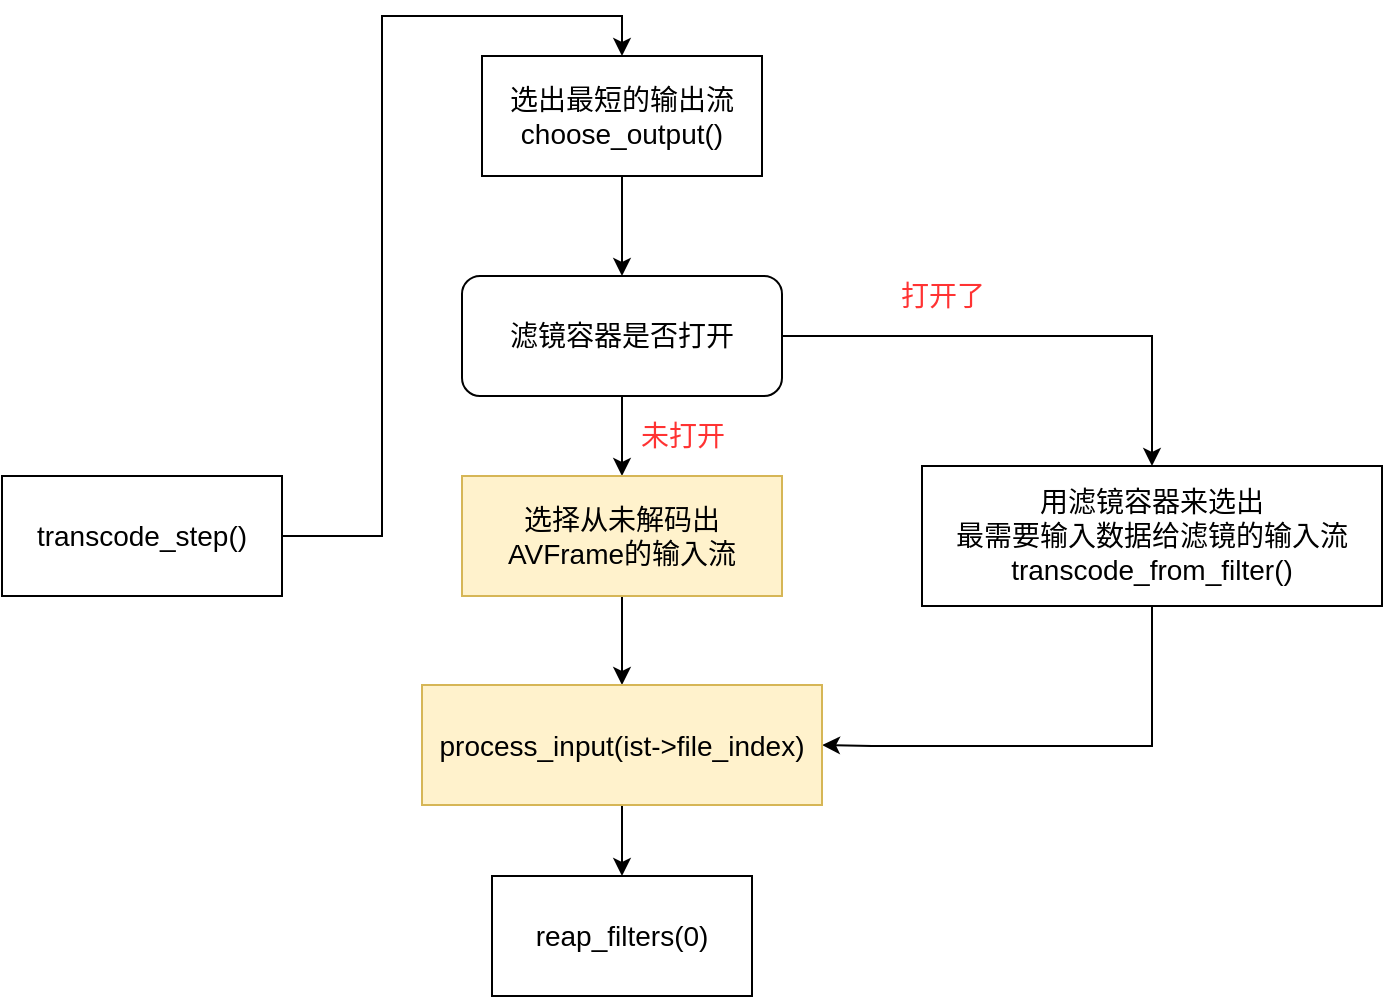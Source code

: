 <mxfile version="20.2.3" type="device"><diagram id="CCSkUD4YMc4SreTmyc2y" name="第 1 页"><mxGraphModel dx="1892" dy="865" grid="1" gridSize="10" guides="1" tooltips="1" connect="1" arrows="1" fold="1" page="1" pageScale="1" pageWidth="827" pageHeight="1169" math="0" shadow="0"><root><mxCell id="0"/><mxCell id="1" parent="0"/><mxCell id="9CPmcbk_uuYgWEEiaXfa-8" style="edgeStyle=orthogonalEdgeStyle;rounded=0;orthogonalLoop=1;jettySize=auto;html=1;entryX=0.5;entryY=0;entryDx=0;entryDy=0;fontSize=14;" parent="1" source="D8f3OEhFVSInSRfgoBKe-20" target="9CPmcbk_uuYgWEEiaXfa-1" edge="1"><mxGeometry relative="1" as="geometry"/></mxCell><mxCell id="D8f3OEhFVSInSRfgoBKe-20" value="transcode_step()" style="rounded=0;whiteSpace=wrap;html=1;fontSize=14;fillColor=#FFFFFF;strokeColor=#000000;" parent="1" vertex="1"><mxGeometry x="-820" y="450" width="140" height="60" as="geometry"/></mxCell><mxCell id="9CPmcbk_uuYgWEEiaXfa-9" style="edgeStyle=orthogonalEdgeStyle;rounded=0;orthogonalLoop=1;jettySize=auto;html=1;fontSize=14;" parent="1" source="9CPmcbk_uuYgWEEiaXfa-1" target="9CPmcbk_uuYgWEEiaXfa-2" edge="1"><mxGeometry relative="1" as="geometry"/></mxCell><mxCell id="9CPmcbk_uuYgWEEiaXfa-1" value="选出最短的输出流&lt;br&gt;choose_output()" style="rounded=0;whiteSpace=wrap;html=1;fontSize=14;fillColor=#FFFFFF;strokeColor=#000000;" parent="1" vertex="1"><mxGeometry x="-580" y="240" width="140" height="60" as="geometry"/></mxCell><mxCell id="9CPmcbk_uuYgWEEiaXfa-10" style="edgeStyle=orthogonalEdgeStyle;rounded=0;orthogonalLoop=1;jettySize=auto;html=1;fontSize=14;" parent="1" source="9CPmcbk_uuYgWEEiaXfa-2" target="9CPmcbk_uuYgWEEiaXfa-3" edge="1"><mxGeometry relative="1" as="geometry"/></mxCell><mxCell id="9CPmcbk_uuYgWEEiaXfa-11" style="edgeStyle=orthogonalEdgeStyle;rounded=0;orthogonalLoop=1;jettySize=auto;html=1;fontSize=14;" parent="1" source="9CPmcbk_uuYgWEEiaXfa-2" target="9CPmcbk_uuYgWEEiaXfa-4" edge="1"><mxGeometry relative="1" as="geometry"/></mxCell><mxCell id="9CPmcbk_uuYgWEEiaXfa-2" value="&lt;span style=&quot;font-size: 14px;&quot;&gt;滤镜容器是否打开&lt;br&gt;&lt;/span&gt;" style="rounded=1;whiteSpace=wrap;html=1;" parent="1" vertex="1"><mxGeometry x="-590" y="350" width="160" height="60" as="geometry"/></mxCell><mxCell id="9CPmcbk_uuYgWEEiaXfa-12" style="edgeStyle=orthogonalEdgeStyle;rounded=0;orthogonalLoop=1;jettySize=auto;html=1;fontSize=14;" parent="1" source="9CPmcbk_uuYgWEEiaXfa-3" target="9CPmcbk_uuYgWEEiaXfa-5" edge="1"><mxGeometry relative="1" as="geometry"/></mxCell><mxCell id="9CPmcbk_uuYgWEEiaXfa-3" value="&lt;span style=&quot;font-size: 14px;&quot;&gt;选择从未解码出 AVFrame的输入流&lt;br&gt;&lt;/span&gt;" style="rounded=0;whiteSpace=wrap;html=1;fillColor=#fff2cc;strokeColor=#d6b656;" parent="1" vertex="1"><mxGeometry x="-590" y="450" width="160" height="60" as="geometry"/></mxCell><mxCell id="9CPmcbk_uuYgWEEiaXfa-14" style="edgeStyle=orthogonalEdgeStyle;rounded=0;orthogonalLoop=1;jettySize=auto;html=1;entryX=1;entryY=0.5;entryDx=0;entryDy=0;fontSize=14;" parent="1" source="9CPmcbk_uuYgWEEiaXfa-4" target="9CPmcbk_uuYgWEEiaXfa-5" edge="1"><mxGeometry relative="1" as="geometry"><Array as="points"><mxPoint x="-245" y="585"/><mxPoint x="-385" y="585"/></Array></mxGeometry></mxCell><mxCell id="9CPmcbk_uuYgWEEiaXfa-4" value="&lt;span style=&quot;font-size: 14px;&quot;&gt;用滤镜容器来选出&lt;/span&gt;&lt;br&gt;&lt;span style=&quot;font-size: 14px;&quot;&gt;最需要输入数据给滤镜的输入流&lt;/span&gt;&lt;br&gt;&lt;span style=&quot;font-size: 14px;&quot;&gt;transcode_from_filter()&lt;/span&gt;" style="rounded=0;whiteSpace=wrap;html=1;" parent="1" vertex="1"><mxGeometry x="-360" y="445" width="230" height="70" as="geometry"/></mxCell><mxCell id="9CPmcbk_uuYgWEEiaXfa-13" style="edgeStyle=orthogonalEdgeStyle;rounded=0;orthogonalLoop=1;jettySize=auto;html=1;fontSize=14;" parent="1" source="9CPmcbk_uuYgWEEiaXfa-5" target="9CPmcbk_uuYgWEEiaXfa-6" edge="1"><mxGeometry relative="1" as="geometry"/></mxCell><mxCell id="9CPmcbk_uuYgWEEiaXfa-5" value="&lt;span style=&quot;font-size: 14px;&quot;&gt;process_input(ist-&amp;gt;file_index)&lt;/span&gt;" style="rounded=0;whiteSpace=wrap;html=1;fontSize=14;fillColor=#fff2cc;strokeColor=#d6b656;" parent="1" vertex="1"><mxGeometry x="-610" y="554.5" width="200" height="60" as="geometry"/></mxCell><mxCell id="9CPmcbk_uuYgWEEiaXfa-6" value="&lt;span style=&quot;font-size: 14px;&quot;&gt;reap_filters(0)&lt;/span&gt;" style="rounded=0;whiteSpace=wrap;html=1;fontSize=14;" parent="1" vertex="1"><mxGeometry x="-575" y="650" width="130" height="60" as="geometry"/></mxCell><mxCell id="9CPmcbk_uuYgWEEiaXfa-16" value="打开了" style="text;strokeColor=none;fillColor=none;html=1;fontSize=14;fontStyle=0;verticalAlign=middle;align=center;fontColor=#FF3333;" parent="1" vertex="1"><mxGeometry x="-400" y="340" width="100" height="40" as="geometry"/></mxCell><mxCell id="9CPmcbk_uuYgWEEiaXfa-17" value="未打开" style="text;strokeColor=none;fillColor=none;html=1;fontSize=14;fontStyle=0;verticalAlign=middle;align=center;fontColor=#FF3333;" parent="1" vertex="1"><mxGeometry x="-520" y="410" width="80" height="40" as="geometry"/></mxCell></root></mxGraphModel></diagram></mxfile>
